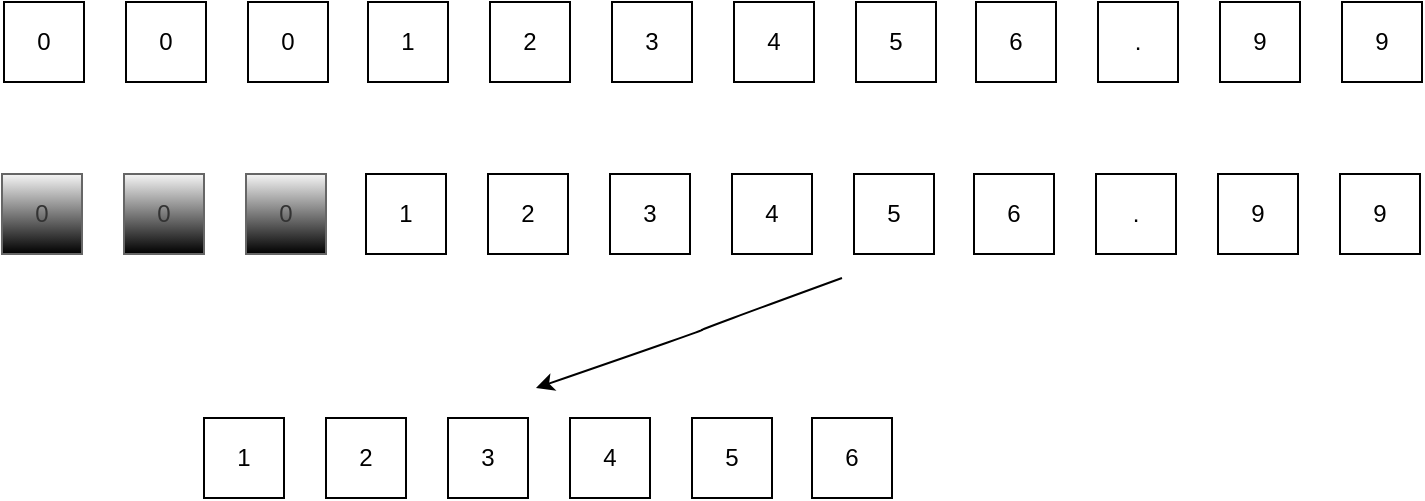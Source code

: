 <mxfile version="22.1.21" type="device">
  <diagram name="第 1 页" id="6HqXooCNs9hSZixjxbYp">
    <mxGraphModel dx="795" dy="312" grid="0" gridSize="10" guides="1" tooltips="1" connect="1" arrows="1" fold="1" page="0" pageScale="1" pageWidth="827" pageHeight="1169" math="0" shadow="0">
      <root>
        <mxCell id="0" />
        <mxCell id="1" parent="0" />
        <mxCell id="osnXjKtBxEo1k38KJEpU-1" value="0" style="rounded=0;whiteSpace=wrap;html=1;" vertex="1" parent="1">
          <mxGeometry x="462" y="634" width="40" height="40" as="geometry" />
        </mxCell>
        <mxCell id="osnXjKtBxEo1k38KJEpU-2" value="0" style="rounded=0;whiteSpace=wrap;html=1;" vertex="1" parent="1">
          <mxGeometry x="401" y="634" width="40" height="40" as="geometry" />
        </mxCell>
        <mxCell id="osnXjKtBxEo1k38KJEpU-3" value="0" style="rounded=0;whiteSpace=wrap;html=1;" vertex="1" parent="1">
          <mxGeometry x="523" y="634" width="40" height="40" as="geometry" />
        </mxCell>
        <mxCell id="osnXjKtBxEo1k38KJEpU-4" value="1" style="rounded=0;whiteSpace=wrap;html=1;" vertex="1" parent="1">
          <mxGeometry x="583" y="634" width="40" height="40" as="geometry" />
        </mxCell>
        <mxCell id="osnXjKtBxEo1k38KJEpU-5" value="2" style="rounded=0;whiteSpace=wrap;html=1;" vertex="1" parent="1">
          <mxGeometry x="644" y="634" width="40" height="40" as="geometry" />
        </mxCell>
        <mxCell id="osnXjKtBxEo1k38KJEpU-7" value="4" style="rounded=0;whiteSpace=wrap;html=1;" vertex="1" parent="1">
          <mxGeometry x="766" y="634" width="40" height="40" as="geometry" />
        </mxCell>
        <mxCell id="osnXjKtBxEo1k38KJEpU-8" value="3" style="rounded=0;whiteSpace=wrap;html=1;" vertex="1" parent="1">
          <mxGeometry x="705" y="634" width="40" height="40" as="geometry" />
        </mxCell>
        <mxCell id="osnXjKtBxEo1k38KJEpU-9" value="5" style="rounded=0;whiteSpace=wrap;html=1;" vertex="1" parent="1">
          <mxGeometry x="827" y="634" width="40" height="40" as="geometry" />
        </mxCell>
        <mxCell id="osnXjKtBxEo1k38KJEpU-10" value="6" style="rounded=0;whiteSpace=wrap;html=1;" vertex="1" parent="1">
          <mxGeometry x="887" y="634" width="40" height="40" as="geometry" />
        </mxCell>
        <mxCell id="osnXjKtBxEo1k38KJEpU-11" value="." style="rounded=0;whiteSpace=wrap;html=1;" vertex="1" parent="1">
          <mxGeometry x="948" y="634" width="40" height="40" as="geometry" />
        </mxCell>
        <mxCell id="osnXjKtBxEo1k38KJEpU-12" value="9" style="rounded=0;whiteSpace=wrap;html=1;" vertex="1" parent="1">
          <mxGeometry x="1070" y="634" width="40" height="40" as="geometry" />
        </mxCell>
        <mxCell id="osnXjKtBxEo1k38KJEpU-13" value="9" style="rounded=0;whiteSpace=wrap;html=1;" vertex="1" parent="1">
          <mxGeometry x="1009" y="634" width="40" height="40" as="geometry" />
        </mxCell>
        <mxCell id="osnXjKtBxEo1k38KJEpU-17" value="0" style="rounded=0;whiteSpace=wrap;html=1;fillColor=#f5f5f5;strokeColor=#666666;fontColor=#333333;gradientColor=default;" vertex="1" parent="1">
          <mxGeometry x="461" y="720" width="40" height="40" as="geometry" />
        </mxCell>
        <mxCell id="osnXjKtBxEo1k38KJEpU-18" value="0" style="rounded=0;whiteSpace=wrap;html=1;fillColor=#f5f5f5;strokeColor=#666666;fontColor=#333333;gradientColor=default;" vertex="1" parent="1">
          <mxGeometry x="400" y="720" width="40" height="40" as="geometry" />
        </mxCell>
        <mxCell id="osnXjKtBxEo1k38KJEpU-19" value="0" style="rounded=0;whiteSpace=wrap;html=1;fillColor=#f5f5f5;strokeColor=#666666;fontColor=#333333;gradientColor=default;" vertex="1" parent="1">
          <mxGeometry x="522" y="720" width="40" height="40" as="geometry" />
        </mxCell>
        <mxCell id="osnXjKtBxEo1k38KJEpU-20" value="1" style="rounded=0;whiteSpace=wrap;html=1;" vertex="1" parent="1">
          <mxGeometry x="582" y="720" width="40" height="40" as="geometry" />
        </mxCell>
        <mxCell id="osnXjKtBxEo1k38KJEpU-21" value="2" style="rounded=0;whiteSpace=wrap;html=1;" vertex="1" parent="1">
          <mxGeometry x="643" y="720" width="40" height="40" as="geometry" />
        </mxCell>
        <mxCell id="osnXjKtBxEo1k38KJEpU-22" value="4" style="rounded=0;whiteSpace=wrap;html=1;" vertex="1" parent="1">
          <mxGeometry x="765" y="720" width="40" height="40" as="geometry" />
        </mxCell>
        <mxCell id="osnXjKtBxEo1k38KJEpU-23" value="3" style="rounded=0;whiteSpace=wrap;html=1;" vertex="1" parent="1">
          <mxGeometry x="704" y="720" width="40" height="40" as="geometry" />
        </mxCell>
        <mxCell id="osnXjKtBxEo1k38KJEpU-24" value="5" style="rounded=0;whiteSpace=wrap;html=1;" vertex="1" parent="1">
          <mxGeometry x="826" y="720" width="40" height="40" as="geometry" />
        </mxCell>
        <mxCell id="osnXjKtBxEo1k38KJEpU-25" value="6" style="rounded=0;whiteSpace=wrap;html=1;" vertex="1" parent="1">
          <mxGeometry x="886" y="720" width="40" height="40" as="geometry" />
        </mxCell>
        <mxCell id="osnXjKtBxEo1k38KJEpU-26" value="." style="rounded=0;whiteSpace=wrap;html=1;" vertex="1" parent="1">
          <mxGeometry x="947" y="720" width="40" height="40" as="geometry" />
        </mxCell>
        <mxCell id="osnXjKtBxEo1k38KJEpU-27" value="9" style="rounded=0;whiteSpace=wrap;html=1;" vertex="1" parent="1">
          <mxGeometry x="1069" y="720" width="40" height="40" as="geometry" />
        </mxCell>
        <mxCell id="osnXjKtBxEo1k38KJEpU-28" value="9" style="rounded=0;whiteSpace=wrap;html=1;" vertex="1" parent="1">
          <mxGeometry x="1008" y="720" width="40" height="40" as="geometry" />
        </mxCell>
        <mxCell id="osnXjKtBxEo1k38KJEpU-50" value="1" style="rounded=0;whiteSpace=wrap;html=1;" vertex="1" parent="1">
          <mxGeometry x="501" y="842" width="40" height="40" as="geometry" />
        </mxCell>
        <mxCell id="osnXjKtBxEo1k38KJEpU-51" value="2" style="rounded=0;whiteSpace=wrap;html=1;" vertex="1" parent="1">
          <mxGeometry x="562" y="842" width="40" height="40" as="geometry" />
        </mxCell>
        <mxCell id="osnXjKtBxEo1k38KJEpU-52" value="4" style="rounded=0;whiteSpace=wrap;html=1;" vertex="1" parent="1">
          <mxGeometry x="684" y="842" width="40" height="40" as="geometry" />
        </mxCell>
        <mxCell id="osnXjKtBxEo1k38KJEpU-53" value="3" style="rounded=0;whiteSpace=wrap;html=1;" vertex="1" parent="1">
          <mxGeometry x="623" y="842" width="40" height="40" as="geometry" />
        </mxCell>
        <mxCell id="osnXjKtBxEo1k38KJEpU-54" value="5" style="rounded=0;whiteSpace=wrap;html=1;" vertex="1" parent="1">
          <mxGeometry x="745" y="842" width="40" height="40" as="geometry" />
        </mxCell>
        <mxCell id="osnXjKtBxEo1k38KJEpU-55" value="6" style="rounded=0;whiteSpace=wrap;html=1;" vertex="1" parent="1">
          <mxGeometry x="805" y="842" width="40" height="40" as="geometry" />
        </mxCell>
        <mxCell id="osnXjKtBxEo1k38KJEpU-57" value="" style="curved=1;endArrow=classic;html=1;rounded=0;" edge="1" parent="1">
          <mxGeometry width="50" height="50" relative="1" as="geometry">
            <mxPoint x="820" y="772" as="sourcePoint" />
            <mxPoint x="667" y="827" as="targetPoint" />
            <Array as="points">
              <mxPoint x="746" y="799" />
              <mxPoint x="754" y="797" />
            </Array>
          </mxGeometry>
        </mxCell>
      </root>
    </mxGraphModel>
  </diagram>
</mxfile>
